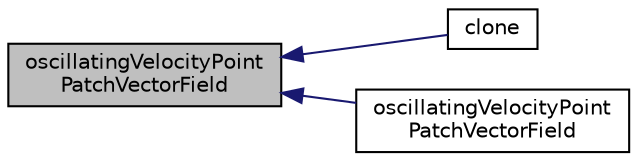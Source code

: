 digraph "oscillatingVelocityPointPatchVectorField"
{
  bgcolor="transparent";
  edge [fontname="Helvetica",fontsize="10",labelfontname="Helvetica",labelfontsize="10"];
  node [fontname="Helvetica",fontsize="10",shape=record];
  rankdir="LR";
  Node1 [label="oscillatingVelocityPoint\lPatchVectorField",height=0.2,width=0.4,color="black", fillcolor="grey75", style="filled", fontcolor="black"];
  Node1 -> Node2 [dir="back",color="midnightblue",fontsize="10",style="solid",fontname="Helvetica"];
  Node2 [label="clone",height=0.2,width=0.4,color="black",URL="$a01776.html#ae98ed8da41f0e5b2e15ba74ddb9f252e",tooltip="Construct and return a clone. "];
  Node1 -> Node3 [dir="back",color="midnightblue",fontsize="10",style="solid",fontname="Helvetica"];
  Node3 [label="oscillatingVelocityPoint\lPatchVectorField",height=0.2,width=0.4,color="black",URL="$a01776.html#ae9e70a0041e77bfd24804638ab238383",tooltip="Construct from patch, internal field and dictionary. "];
}
